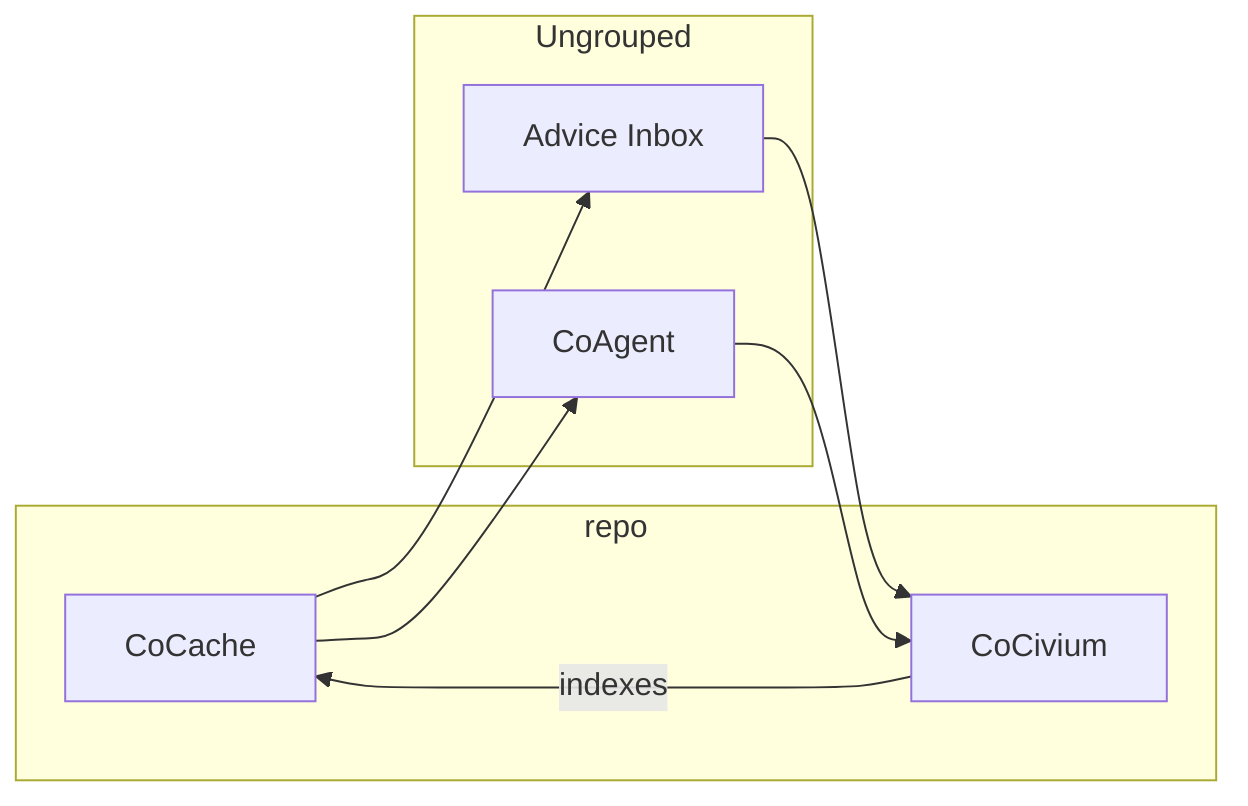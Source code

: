%% generated:2025-10-28T06:23:23Z
flowchart LR
subgraph repo
  CoCache["CoCache"]
  CoCivium["CoCivium"]
end
subgraph Ungrouped
  AdviceInbox["Advice Inbox"]
  CoAgent["CoAgent"]
  CoCache["CoCache"]
  CoCivium["CoCivium"]
end
AdviceInbox --> CoCivium
CoAgent --> CoCivium
CoCache --> AdviceInbox
CoCache --> CoAgent
CoCivium --> |"indexes"| CoCache